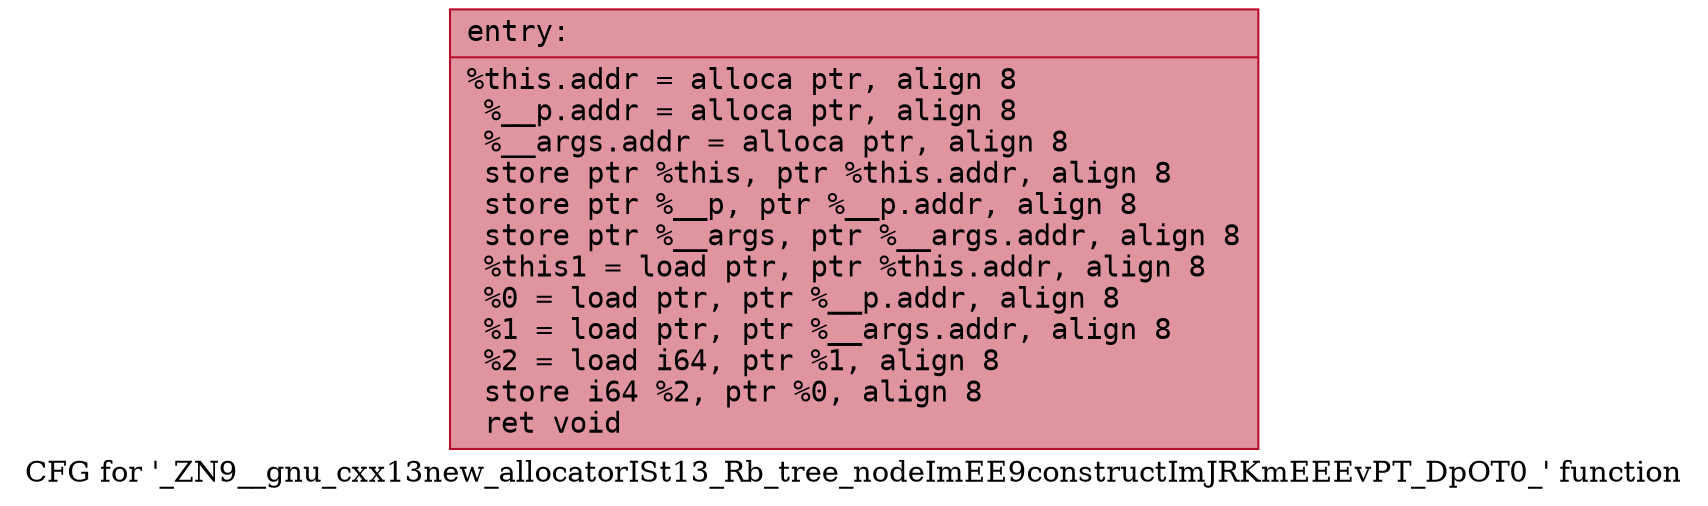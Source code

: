 digraph "CFG for '_ZN9__gnu_cxx13new_allocatorISt13_Rb_tree_nodeImEE9constructImJRKmEEEvPT_DpOT0_' function" {
	label="CFG for '_ZN9__gnu_cxx13new_allocatorISt13_Rb_tree_nodeImEE9constructImJRKmEEEvPT_DpOT0_' function";

	Node0x563465769650 [shape=record,color="#b70d28ff", style=filled, fillcolor="#b70d2870" fontname="Courier",label="{entry:\l|  %this.addr = alloca ptr, align 8\l  %__p.addr = alloca ptr, align 8\l  %__args.addr = alloca ptr, align 8\l  store ptr %this, ptr %this.addr, align 8\l  store ptr %__p, ptr %__p.addr, align 8\l  store ptr %__args, ptr %__args.addr, align 8\l  %this1 = load ptr, ptr %this.addr, align 8\l  %0 = load ptr, ptr %__p.addr, align 8\l  %1 = load ptr, ptr %__args.addr, align 8\l  %2 = load i64, ptr %1, align 8\l  store i64 %2, ptr %0, align 8\l  ret void\l}"];
}
